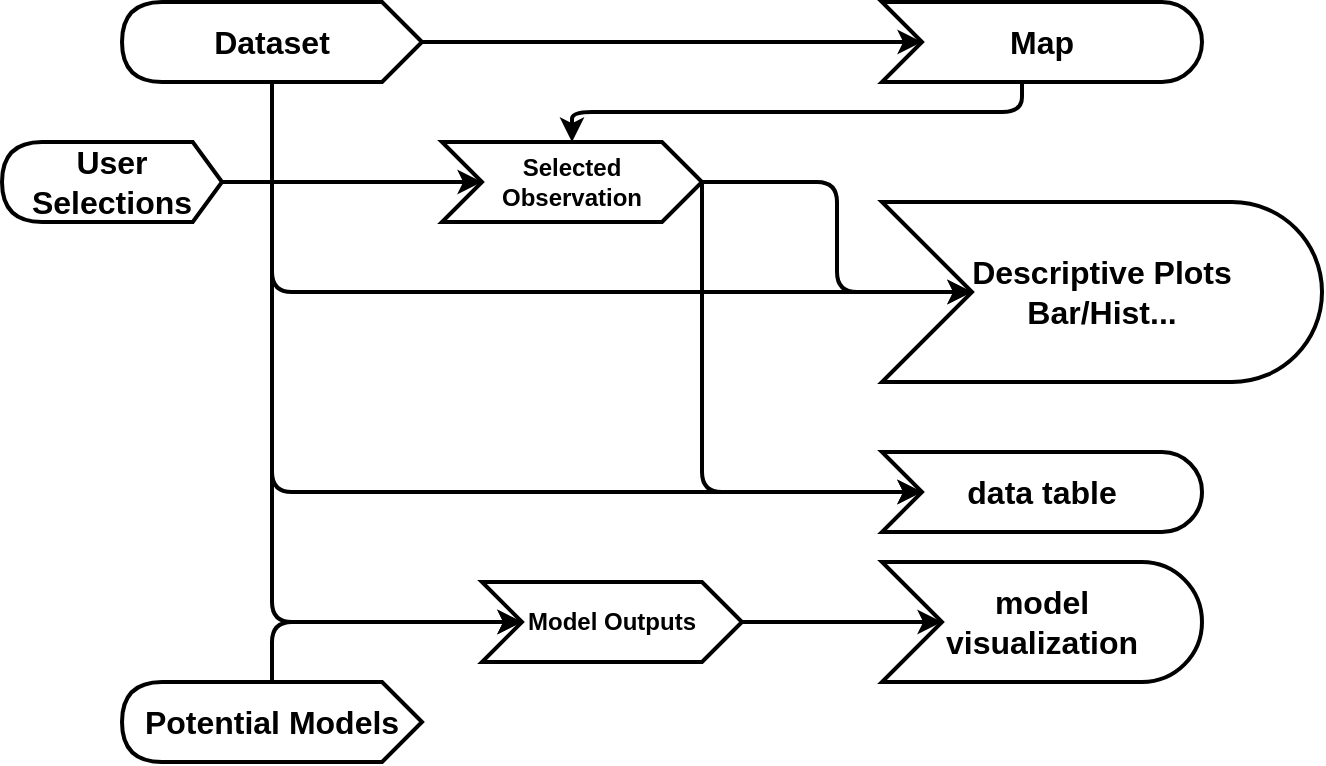 <mxfile>
    <diagram id="s2reGBT5Z_Um7IWWr-_R" name="Page-1">
        <mxGraphModel dx="1374" dy="910" grid="0" gridSize="10" guides="1" tooltips="1" connect="1" arrows="1" fold="1" page="1" pageScale="1" pageWidth="827" pageHeight="1169" background="#ffffff" math="0" shadow="0">
            <root>
                <mxCell id="0"/>
                <mxCell id="1" parent="0"/>
                <mxCell id="12" style="edgeStyle=elbowEdgeStyle;shape=connector;rounded=1;html=1;exitX=0;exitY=0;exitDx=70;exitDy=40;exitPerimeter=0;entryX=0.5;entryY=0;entryDx=0;entryDy=0;labelBackgroundColor=default;fontFamily=Helvetica;fontSize=16;fontColor=#000000;endArrow=classic;strokeColor=#000000;strokeWidth=2;elbow=vertical;" edge="1" parent="1" source="5" target="10">
                    <mxGeometry relative="1" as="geometry"/>
                </mxCell>
                <mxCell id="5" value="&lt;font color=&quot;#000000&quot; style=&quot;font-size: 16px&quot;&gt;&lt;b&gt;Map&lt;/b&gt;&lt;/font&gt;" style="html=1;outlineConnect=0;whiteSpace=wrap;fillColor=none;shape=mxgraph.archimate3.event;strokeColor=#000000;strokeWidth=2;align=center;" vertex="1" parent="1">
                    <mxGeometry x="510" y="320" width="160" height="40" as="geometry"/>
                </mxCell>
                <mxCell id="11" style="edgeStyle=none;shape=connector;rounded=1;html=1;exitX=0;exitY=0.5;exitDx=0;exitDy=0;exitPerimeter=0;entryX=0;entryY=0;entryDx=20;entryDy=20;entryPerimeter=0;labelBackgroundColor=default;fontFamily=Helvetica;fontSize=16;fontColor=#000000;endArrow=classic;strokeColor=#000000;strokeWidth=2;" edge="1" parent="1" source="6" target="5">
                    <mxGeometry relative="1" as="geometry"/>
                </mxCell>
                <mxCell id="15" style="edgeStyle=elbowEdgeStyle;shape=connector;rounded=1;html=1;exitX=0;exitY=0;exitDx=75;exitDy=40;exitPerimeter=0;entryX=0;entryY=0;entryDx=45;entryDy=45;entryPerimeter=0;labelBackgroundColor=default;fontFamily=Helvetica;fontSize=16;fontColor=#000000;endArrow=classic;strokeColor=#000000;strokeWidth=2;elbow=vertical;" edge="1" parent="1" source="6" target="8">
                    <mxGeometry relative="1" as="geometry">
                        <Array as="points">
                            <mxPoint x="310" y="465"/>
                            <mxPoint x="240" y="460"/>
                        </Array>
                    </mxGeometry>
                </mxCell>
                <mxCell id="17" style="edgeStyle=elbowEdgeStyle;shape=connector;rounded=1;html=1;entryX=0;entryY=0;entryDx=20;entryDy=20;entryPerimeter=0;labelBackgroundColor=default;fontFamily=Helvetica;fontSize=16;fontColor=#000000;endArrow=classic;strokeColor=#000000;strokeWidth=2;" edge="1" parent="1" source="6" target="9">
                    <mxGeometry relative="1" as="geometry">
                        <Array as="points">
                            <mxPoint x="205" y="470"/>
                        </Array>
                    </mxGeometry>
                </mxCell>
                <mxCell id="32" style="edgeStyle=elbowEdgeStyle;shape=connector;rounded=1;html=1;exitX=0;exitY=0;exitDx=75;exitDy=40;exitPerimeter=0;entryX=0;entryY=0.5;entryDx=0;entryDy=0;labelBackgroundColor=default;fontFamily=Helvetica;fontSize=16;fontColor=#000000;endArrow=classic;strokeColor=#000000;strokeWidth=2;" edge="1" parent="1" source="6" target="29">
                    <mxGeometry relative="1" as="geometry">
                        <Array as="points">
                            <mxPoint x="205" y="500"/>
                        </Array>
                    </mxGeometry>
                </mxCell>
                <mxCell id="6" value="&lt;b&gt;Dataset&lt;/b&gt;" style="shape=display;whiteSpace=wrap;html=1;fontSize=16;fontColor=#000000;strokeColor=#000000;strokeWidth=2;fillColor=none;size=0.133;rotation=0;flipH=1;" vertex="1" parent="1">
                    <mxGeometry x="130" y="320" width="150" height="40" as="geometry"/>
                </mxCell>
                <mxCell id="8" value="&lt;font color=&quot;#000000&quot; style=&quot;font-size: 16px&quot;&gt;&lt;b&gt;Descriptive Plots&lt;br&gt;Bar/Hist...&lt;br&gt;&lt;/b&gt;&lt;/font&gt;" style="html=1;outlineConnect=0;whiteSpace=wrap;fillColor=none;shape=mxgraph.archimate3.event;strokeColor=#000000;strokeWidth=2;align=center;" vertex="1" parent="1">
                    <mxGeometry x="510" y="420" width="220" height="90" as="geometry"/>
                </mxCell>
                <mxCell id="9" value="&lt;font color=&quot;#000000&quot; style=&quot;font-size: 16px&quot;&gt;&lt;b&gt;data table&lt;/b&gt;&lt;/font&gt;" style="html=1;outlineConnect=0;whiteSpace=wrap;fillColor=none;shape=mxgraph.archimate3.event;strokeColor=#000000;strokeWidth=2;align=center;" vertex="1" parent="1">
                    <mxGeometry x="510" y="545" width="160" height="40" as="geometry"/>
                </mxCell>
                <mxCell id="13" style="edgeStyle=elbowEdgeStyle;shape=connector;rounded=1;html=1;exitX=1;exitY=0.5;exitDx=0;exitDy=0;entryX=0;entryY=0;entryDx=45;entryDy=45;entryPerimeter=0;labelBackgroundColor=default;fontFamily=Helvetica;fontSize=16;fontColor=#000000;endArrow=classic;strokeColor=#000000;strokeWidth=2;" edge="1" parent="1" source="10" target="8">
                    <mxGeometry relative="1" as="geometry"/>
                </mxCell>
                <mxCell id="16" style="edgeStyle=elbowEdgeStyle;shape=connector;rounded=1;html=1;exitX=1;exitY=0.5;exitDx=0;exitDy=0;entryX=0;entryY=0;entryDx=20;entryDy=20;entryPerimeter=0;labelBackgroundColor=default;fontFamily=Helvetica;fontSize=16;fontColor=#000000;endArrow=classic;strokeColor=#000000;strokeWidth=2;" edge="1" parent="1" source="10" target="9">
                    <mxGeometry relative="1" as="geometry">
                        <Array as="points">
                            <mxPoint x="420" y="500"/>
                        </Array>
                    </mxGeometry>
                </mxCell>
                <mxCell id="10" value="&lt;font color=&quot;#000000&quot;&gt;&lt;b&gt;Selected&lt;br&gt;Observation&lt;/b&gt;&lt;/font&gt;" style="shape=step;perimeter=stepPerimeter;whiteSpace=wrap;html=1;fixedSize=1;fontSize=12;fontColor=default;strokeColor=#000000;strokeWidth=2;fillColor=none;" vertex="1" parent="1">
                    <mxGeometry x="290" y="390" width="130" height="40" as="geometry"/>
                </mxCell>
                <mxCell id="33" style="edgeStyle=elbowEdgeStyle;shape=connector;rounded=1;html=1;exitX=0;exitY=0;exitDx=75;exitDy=0;exitPerimeter=0;entryX=0;entryY=0.5;entryDx=0;entryDy=0;labelBackgroundColor=default;fontFamily=Helvetica;fontSize=16;fontColor=#000000;endArrow=classic;strokeColor=#000000;strokeWidth=2;" edge="1" parent="1" source="28" target="29">
                    <mxGeometry relative="1" as="geometry">
                        <Array as="points">
                            <mxPoint x="205" y="650"/>
                        </Array>
                    </mxGeometry>
                </mxCell>
                <mxCell id="28" value="&lt;b&gt;Potential Models&lt;/b&gt;" style="shape=display;whiteSpace=wrap;html=1;fontSize=16;fontColor=#000000;strokeColor=#000000;strokeWidth=2;fillColor=none;size=0.133;rotation=0;flipH=1;" vertex="1" parent="1">
                    <mxGeometry x="130" y="660" width="150" height="40" as="geometry"/>
                </mxCell>
                <mxCell id="35" style="edgeStyle=elbowEdgeStyle;shape=connector;rounded=1;html=1;exitX=1;exitY=0.5;exitDx=0;exitDy=0;entryX=0;entryY=0;entryDx=30;entryDy=30;entryPerimeter=0;labelBackgroundColor=default;fontFamily=Helvetica;fontSize=16;fontColor=#000000;endArrow=classic;strokeColor=#000000;strokeWidth=2;" edge="1" parent="1" source="29" target="34">
                    <mxGeometry relative="1" as="geometry"/>
                </mxCell>
                <mxCell id="29" value="&lt;font color=&quot;#000000&quot;&gt;&lt;b&gt;Model Outputs&lt;/b&gt;&lt;/font&gt;" style="shape=step;perimeter=stepPerimeter;whiteSpace=wrap;html=1;fixedSize=1;fontSize=12;fontColor=default;strokeColor=#000000;strokeWidth=2;fillColor=none;" vertex="1" parent="1">
                    <mxGeometry x="310" y="610" width="130" height="40" as="geometry"/>
                </mxCell>
                <mxCell id="31" style="edgeStyle=elbowEdgeStyle;shape=connector;rounded=1;html=1;exitX=0;exitY=0.5;exitDx=0;exitDy=0;exitPerimeter=0;entryX=0;entryY=0.5;entryDx=0;entryDy=0;labelBackgroundColor=default;fontFamily=Helvetica;fontSize=16;fontColor=#000000;endArrow=classic;strokeColor=#000000;strokeWidth=2;" edge="1" parent="1" source="30" target="10">
                    <mxGeometry relative="1" as="geometry"/>
                </mxCell>
                <mxCell id="30" value="&lt;b&gt;User&lt;br&gt;Selections&lt;br&gt;&lt;/b&gt;" style="shape=display;whiteSpace=wrap;html=1;fontSize=16;fontColor=#000000;strokeColor=#000000;strokeWidth=2;fillColor=none;size=0.133;rotation=0;flipH=1;" vertex="1" parent="1">
                    <mxGeometry x="70" y="390" width="110" height="40" as="geometry"/>
                </mxCell>
                <mxCell id="34" value="&lt;font color=&quot;#000000&quot; style=&quot;font-size: 16px&quot;&gt;&lt;b&gt;model &lt;br&gt;visualization&lt;/b&gt;&lt;/font&gt;" style="html=1;outlineConnect=0;whiteSpace=wrap;fillColor=none;shape=mxgraph.archimate3.event;strokeColor=#000000;strokeWidth=2;align=center;" vertex="1" parent="1">
                    <mxGeometry x="510" y="600" width="160" height="60" as="geometry"/>
                </mxCell>
            </root>
        </mxGraphModel>
    </diagram>
</mxfile>